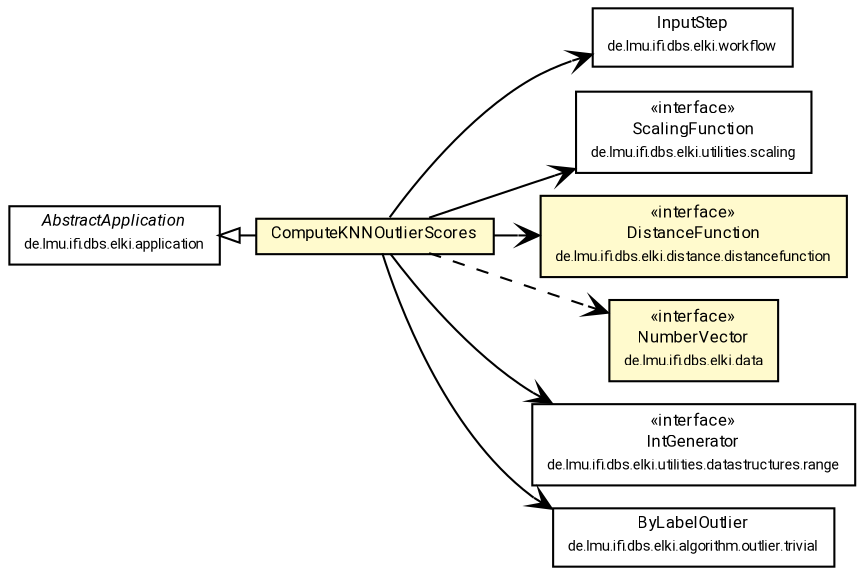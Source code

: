 #!/usr/local/bin/dot
#
# Class diagram 
# Generated by UMLGraph version R5_7_2-60-g0e99a6 (http://www.spinellis.gr/umlgraph/)
#

digraph G {
	graph [fontnames="svg"]
	edge [fontname="Roboto",fontsize=7,labelfontname="Roboto",labelfontsize=7,color="black"];
	node [fontname="Roboto",fontcolor="black",fontsize=8,shape=plaintext,margin=0,width=0,height=0];
	nodesep=0.15;
	ranksep=0.25;
	rankdir=LR;
	// de.lmu.ifi.dbs.elki.workflow.InputStep
	c2784179 [label=<<table title="de.lmu.ifi.dbs.elki.workflow.InputStep" border="0" cellborder="1" cellspacing="0" cellpadding="2" href="../../workflow/InputStep.html" target="_parent">
		<tr><td><table border="0" cellspacing="0" cellpadding="1">
		<tr><td align="center" balign="center"> <font face="Roboto">InputStep</font> </td></tr>
		<tr><td align="center" balign="center"> <font face="Roboto" point-size="7.0">de.lmu.ifi.dbs.elki.workflow</font> </td></tr>
		</table></td></tr>
		</table>>, URL="../../workflow/InputStep.html"];
	// de.lmu.ifi.dbs.elki.application.greedyensemble.ComputeKNNOutlierScores<O extends de.lmu.ifi.dbs.elki.data.NumberVector>
	c2784250 [label=<<table title="de.lmu.ifi.dbs.elki.application.greedyensemble.ComputeKNNOutlierScores" border="0" cellborder="1" cellspacing="0" cellpadding="2" bgcolor="lemonChiffon" href="ComputeKNNOutlierScores.html" target="_parent">
		<tr><td><table border="0" cellspacing="0" cellpadding="1">
		<tr><td align="center" balign="center"> <font face="Roboto">ComputeKNNOutlierScores</font> </td></tr>
		</table></td></tr>
		</table>>, URL="ComputeKNNOutlierScores.html"];
	// de.lmu.ifi.dbs.elki.utilities.scaling.ScalingFunction
	c2785167 [label=<<table title="de.lmu.ifi.dbs.elki.utilities.scaling.ScalingFunction" border="0" cellborder="1" cellspacing="0" cellpadding="2" href="../../utilities/scaling/ScalingFunction.html" target="_parent">
		<tr><td><table border="0" cellspacing="0" cellpadding="1">
		<tr><td align="center" balign="center"> &#171;interface&#187; </td></tr>
		<tr><td align="center" balign="center"> <font face="Roboto">ScalingFunction</font> </td></tr>
		<tr><td align="center" balign="center"> <font face="Roboto" point-size="7.0">de.lmu.ifi.dbs.elki.utilities.scaling</font> </td></tr>
		</table></td></tr>
		</table>>, URL="../../utilities/scaling/ScalingFunction.html"];
	// de.lmu.ifi.dbs.elki.distance.distancefunction.DistanceFunction<O>
	c2785264 [label=<<table title="de.lmu.ifi.dbs.elki.distance.distancefunction.DistanceFunction" border="0" cellborder="1" cellspacing="0" cellpadding="2" bgcolor="LemonChiffon" href="../../distance/distancefunction/DistanceFunction.html" target="_parent">
		<tr><td><table border="0" cellspacing="0" cellpadding="1">
		<tr><td align="center" balign="center"> &#171;interface&#187; </td></tr>
		<tr><td align="center" balign="center"> <font face="Roboto">DistanceFunction</font> </td></tr>
		<tr><td align="center" balign="center"> <font face="Roboto" point-size="7.0">de.lmu.ifi.dbs.elki.distance.distancefunction</font> </td></tr>
		</table></td></tr>
		</table>>, URL="../../distance/distancefunction/DistanceFunction.html"];
	// de.lmu.ifi.dbs.elki.application.AbstractApplication
	c2785308 [label=<<table title="de.lmu.ifi.dbs.elki.application.AbstractApplication" border="0" cellborder="1" cellspacing="0" cellpadding="2" href="../AbstractApplication.html" target="_parent">
		<tr><td><table border="0" cellspacing="0" cellpadding="1">
		<tr><td align="center" balign="center"> <font face="Roboto"><i>AbstractApplication</i></font> </td></tr>
		<tr><td align="center" balign="center"> <font face="Roboto" point-size="7.0">de.lmu.ifi.dbs.elki.application</font> </td></tr>
		</table></td></tr>
		</table>>, URL="../AbstractApplication.html"];
	// de.lmu.ifi.dbs.elki.data.NumberVector
	c2785326 [label=<<table title="de.lmu.ifi.dbs.elki.data.NumberVector" border="0" cellborder="1" cellspacing="0" cellpadding="2" bgcolor="LemonChiffon" href="../../data/NumberVector.html" target="_parent">
		<tr><td><table border="0" cellspacing="0" cellpadding="1">
		<tr><td align="center" balign="center"> &#171;interface&#187; </td></tr>
		<tr><td align="center" balign="center"> <font face="Roboto">NumberVector</font> </td></tr>
		<tr><td align="center" balign="center"> <font face="Roboto" point-size="7.0">de.lmu.ifi.dbs.elki.data</font> </td></tr>
		</table></td></tr>
		</table>>, URL="../../data/NumberVector.html"];
	// de.lmu.ifi.dbs.elki.utilities.datastructures.range.IntGenerator
	c2786229 [label=<<table title="de.lmu.ifi.dbs.elki.utilities.datastructures.range.IntGenerator" border="0" cellborder="1" cellspacing="0" cellpadding="2" href="../../utilities/datastructures/range/IntGenerator.html" target="_parent">
		<tr><td><table border="0" cellspacing="0" cellpadding="1">
		<tr><td align="center" balign="center"> &#171;interface&#187; </td></tr>
		<tr><td align="center" balign="center"> <font face="Roboto">IntGenerator</font> </td></tr>
		<tr><td align="center" balign="center"> <font face="Roboto" point-size="7.0">de.lmu.ifi.dbs.elki.utilities.datastructures.range</font> </td></tr>
		</table></td></tr>
		</table>>, URL="../../utilities/datastructures/range/IntGenerator.html"];
	// de.lmu.ifi.dbs.elki.algorithm.outlier.trivial.ByLabelOutlier
	c2787173 [label=<<table title="de.lmu.ifi.dbs.elki.algorithm.outlier.trivial.ByLabelOutlier" border="0" cellborder="1" cellspacing="0" cellpadding="2" href="../../algorithm/outlier/trivial/ByLabelOutlier.html" target="_parent">
		<tr><td><table border="0" cellspacing="0" cellpadding="1">
		<tr><td align="center" balign="center"> <font face="Roboto">ByLabelOutlier</font> </td></tr>
		<tr><td align="center" balign="center"> <font face="Roboto" point-size="7.0">de.lmu.ifi.dbs.elki.algorithm.outlier.trivial</font> </td></tr>
		</table></td></tr>
		</table>>, URL="../../algorithm/outlier/trivial/ByLabelOutlier.html"];
	// de.lmu.ifi.dbs.elki.application.greedyensemble.ComputeKNNOutlierScores<O extends de.lmu.ifi.dbs.elki.data.NumberVector> extends de.lmu.ifi.dbs.elki.application.AbstractApplication
	c2785308 -> c2784250 [arrowtail=empty,dir=back,weight=10];
	// de.lmu.ifi.dbs.elki.application.greedyensemble.ComputeKNNOutlierScores<O extends de.lmu.ifi.dbs.elki.data.NumberVector> navassoc de.lmu.ifi.dbs.elki.workflow.InputStep
	c2784250 -> c2784179 [arrowhead=open,weight=1];
	// de.lmu.ifi.dbs.elki.application.greedyensemble.ComputeKNNOutlierScores<O extends de.lmu.ifi.dbs.elki.data.NumberVector> navassoc de.lmu.ifi.dbs.elki.distance.distancefunction.DistanceFunction<O>
	c2784250 -> c2785264 [arrowhead=open,weight=1];
	// de.lmu.ifi.dbs.elki.application.greedyensemble.ComputeKNNOutlierScores<O extends de.lmu.ifi.dbs.elki.data.NumberVector> navassoc de.lmu.ifi.dbs.elki.utilities.datastructures.range.IntGenerator
	c2784250 -> c2786229 [arrowhead=open,weight=1];
	// de.lmu.ifi.dbs.elki.application.greedyensemble.ComputeKNNOutlierScores<O extends de.lmu.ifi.dbs.elki.data.NumberVector> navassoc de.lmu.ifi.dbs.elki.algorithm.outlier.trivial.ByLabelOutlier
	c2784250 -> c2787173 [arrowhead=open,weight=1];
	// de.lmu.ifi.dbs.elki.application.greedyensemble.ComputeKNNOutlierScores<O extends de.lmu.ifi.dbs.elki.data.NumberVector> navassoc de.lmu.ifi.dbs.elki.utilities.scaling.ScalingFunction
	c2784250 -> c2785167 [arrowhead=open,weight=1];
	// de.lmu.ifi.dbs.elki.application.greedyensemble.ComputeKNNOutlierScores<O extends de.lmu.ifi.dbs.elki.data.NumberVector> depend de.lmu.ifi.dbs.elki.data.NumberVector
	c2784250 -> c2785326 [arrowhead=open,style=dashed,weight=0];
}

